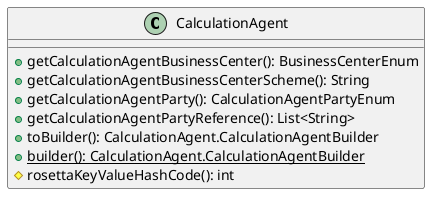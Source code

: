 @startuml

    class CalculationAgent [[CalculationAgent.html]] {
        +getCalculationAgentBusinessCenter(): BusinessCenterEnum
        +getCalculationAgentBusinessCenterScheme(): String
        +getCalculationAgentParty(): CalculationAgentPartyEnum
        +getCalculationAgentPartyReference(): List<String>
        +toBuilder(): CalculationAgent.CalculationAgentBuilder
        {static} +builder(): CalculationAgent.CalculationAgentBuilder
        #rosettaKeyValueHashCode(): int
    }

@enduml
